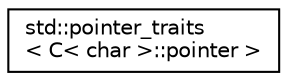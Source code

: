 digraph "Graphical Class Hierarchy"
{
  edge [fontname="Helvetica",fontsize="10",labelfontname="Helvetica",labelfontsize="10"];
  node [fontname="Helvetica",fontsize="10",shape=record];
  rankdir="LR";
  Node0 [label="std::pointer_traits\l\< C\< char \>::pointer \>",height=0.2,width=0.4,color="black", fillcolor="white", style="filled",URL="$structstd_1_1pointer__traits_3_01_c_3_01char_01_4_1_1pointer_01_4.html"];
}
